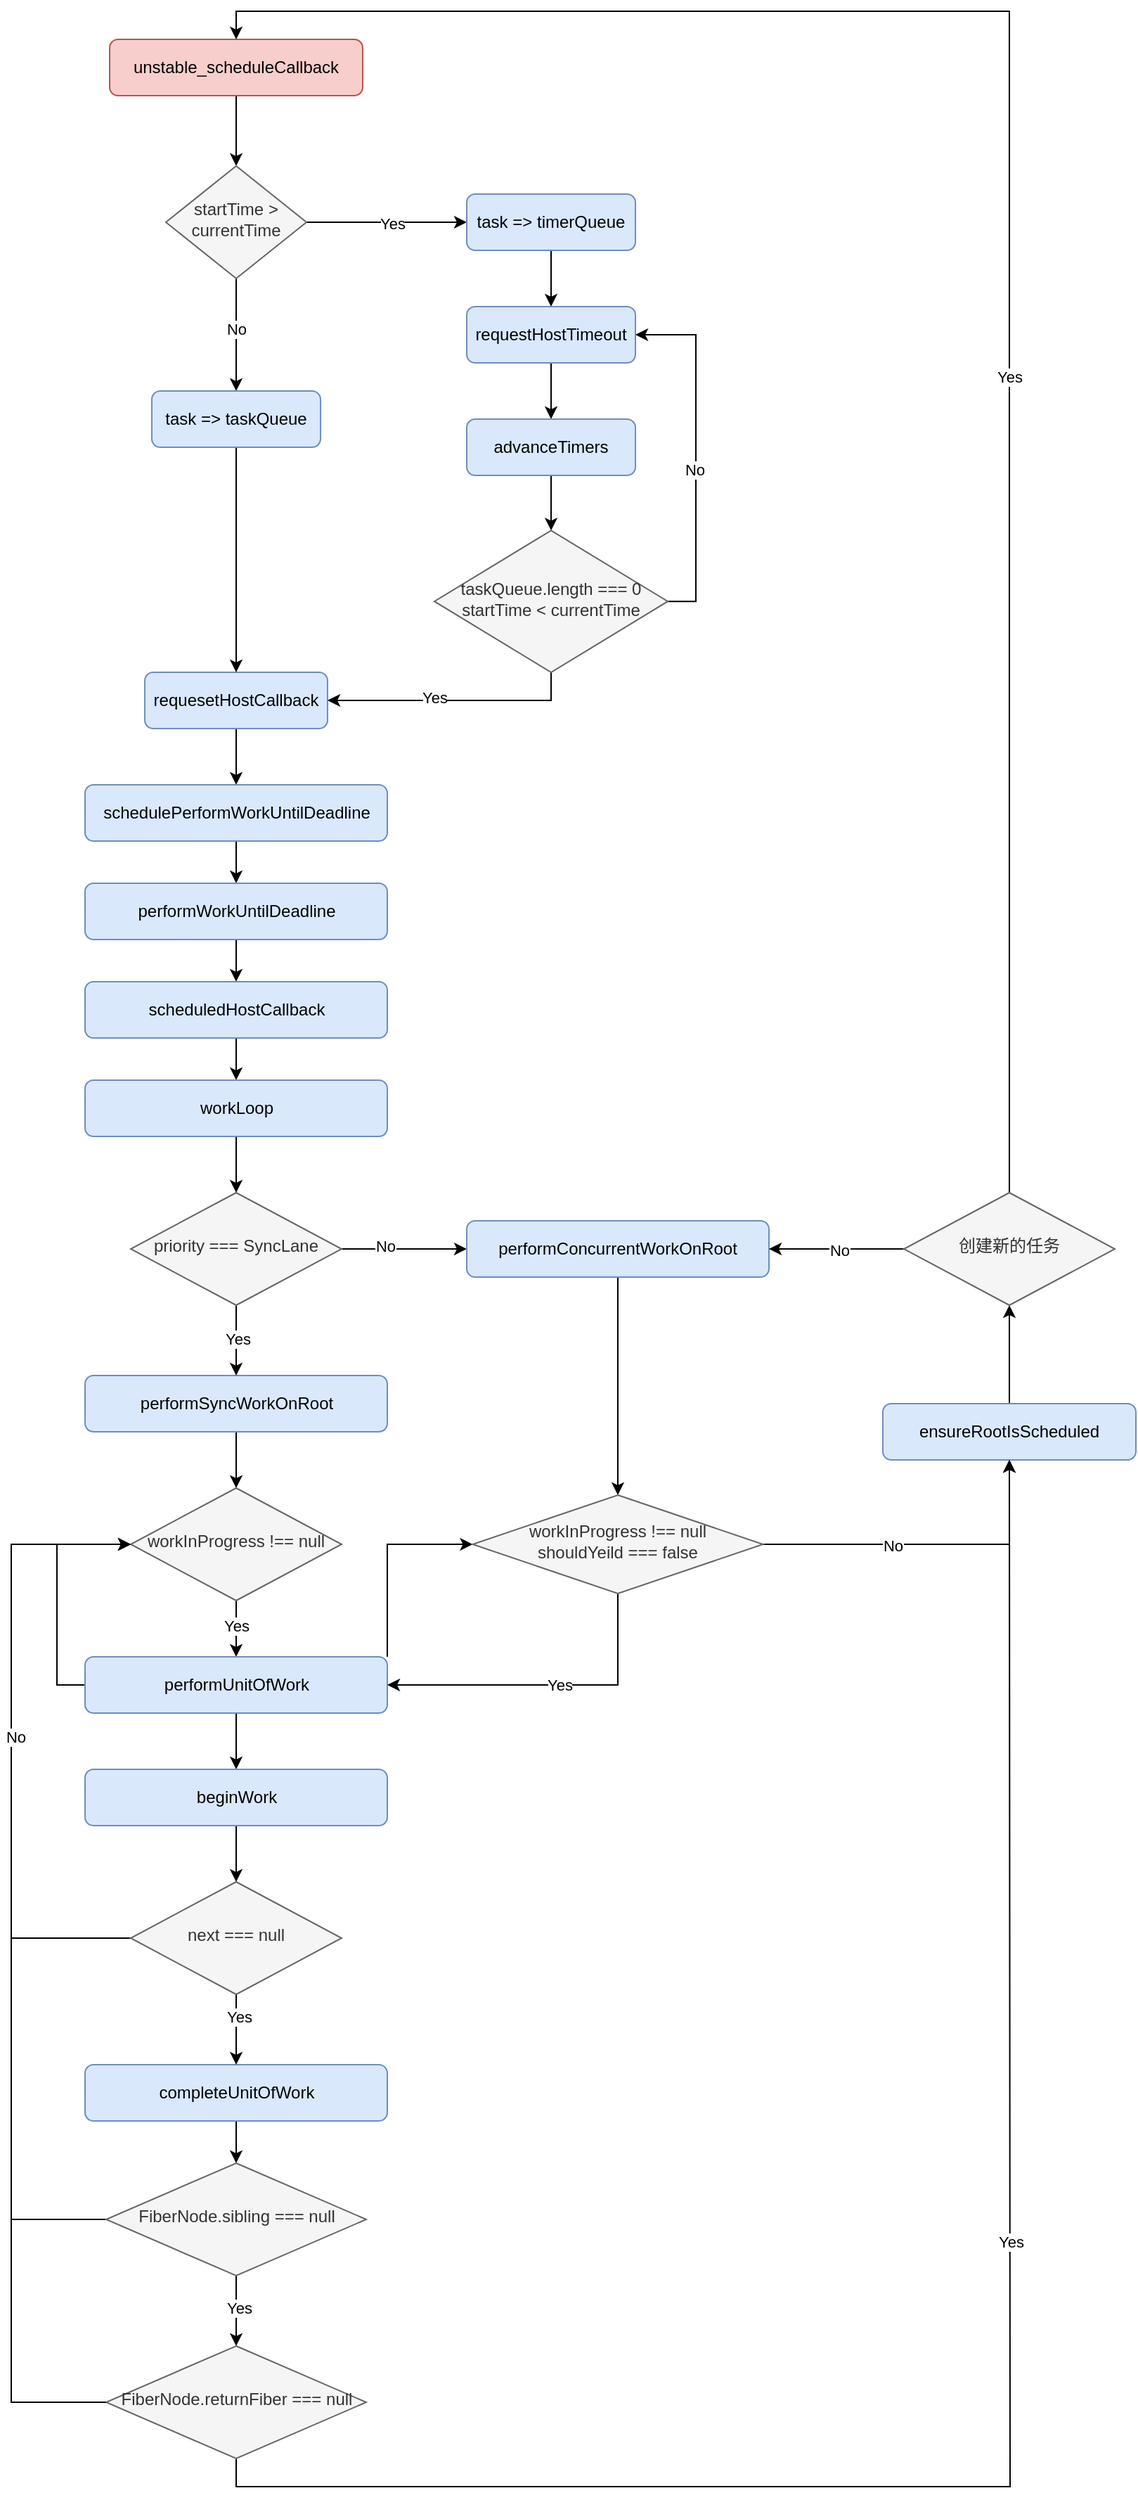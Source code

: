 <mxfile version="24.6.2" type="github">
  <diagram id="C5RBs43oDa-KdzZeNtuy" name="Page-1">
    <mxGraphModel dx="954" dy="556" grid="1" gridSize="10" guides="1" tooltips="1" connect="1" arrows="1" fold="1" page="1" pageScale="1" pageWidth="2339" pageHeight="3300" math="0" shadow="0">
      <root>
        <mxCell id="WIyWlLk6GJQsqaUBKTNV-0" />
        <mxCell id="WIyWlLk6GJQsqaUBKTNV-1" parent="WIyWlLk6GJQsqaUBKTNV-0" />
        <mxCell id="eRzfaGWvkVgRoyVcpA4l-14" style="edgeStyle=orthogonalEdgeStyle;rounded=0;orthogonalLoop=1;jettySize=auto;html=1;exitX=0.5;exitY=1;exitDx=0;exitDy=0;entryX=0.5;entryY=0;entryDx=0;entryDy=0;" parent="WIyWlLk6GJQsqaUBKTNV-1" source="WIyWlLk6GJQsqaUBKTNV-3" target="WIyWlLk6GJQsqaUBKTNV-6" edge="1">
          <mxGeometry relative="1" as="geometry" />
        </mxCell>
        <mxCell id="WIyWlLk6GJQsqaUBKTNV-3" value="unstable_scheduleCallback" style="rounded=1;whiteSpace=wrap;html=1;fontSize=12;glass=0;strokeWidth=1;shadow=0;fillColor=#f8cecc;strokeColor=#b85450;" parent="WIyWlLk6GJQsqaUBKTNV-1" vertex="1">
          <mxGeometry x="160" y="90" width="180" height="40" as="geometry" />
        </mxCell>
        <mxCell id="eRzfaGWvkVgRoyVcpA4l-15" style="edgeStyle=orthogonalEdgeStyle;rounded=0;orthogonalLoop=1;jettySize=auto;html=1;exitX=1;exitY=0.5;exitDx=0;exitDy=0;entryX=0;entryY=0.5;entryDx=0;entryDy=0;" parent="WIyWlLk6GJQsqaUBKTNV-1" source="WIyWlLk6GJQsqaUBKTNV-6" target="WIyWlLk6GJQsqaUBKTNV-7" edge="1">
          <mxGeometry relative="1" as="geometry" />
        </mxCell>
        <mxCell id="eRzfaGWvkVgRoyVcpA4l-16" value="Yes" style="edgeLabel;html=1;align=center;verticalAlign=middle;resizable=0;points=[];" parent="eRzfaGWvkVgRoyVcpA4l-15" vertex="1" connectable="0">
          <mxGeometry x="0.07" y="-1" relative="1" as="geometry">
            <mxPoint as="offset" />
          </mxGeometry>
        </mxCell>
        <mxCell id="eRzfaGWvkVgRoyVcpA4l-17" style="edgeStyle=orthogonalEdgeStyle;rounded=0;orthogonalLoop=1;jettySize=auto;html=1;exitX=0.5;exitY=1;exitDx=0;exitDy=0;entryX=0.5;entryY=0;entryDx=0;entryDy=0;" parent="WIyWlLk6GJQsqaUBKTNV-1" source="WIyWlLk6GJQsqaUBKTNV-6" target="xG2wg_CFSntD1qU0N3pX-2" edge="1">
          <mxGeometry relative="1" as="geometry" />
        </mxCell>
        <mxCell id="eRzfaGWvkVgRoyVcpA4l-18" value="No" style="edgeLabel;html=1;align=center;verticalAlign=middle;resizable=0;points=[];" parent="eRzfaGWvkVgRoyVcpA4l-17" vertex="1" connectable="0">
          <mxGeometry x="-0.1" relative="1" as="geometry">
            <mxPoint as="offset" />
          </mxGeometry>
        </mxCell>
        <mxCell id="WIyWlLk6GJQsqaUBKTNV-6" value="startTime &amp;gt; currentTime" style="rhombus;whiteSpace=wrap;html=1;shadow=0;fontFamily=Helvetica;fontSize=12;align=center;strokeWidth=1;spacing=6;spacingTop=-4;fillColor=#f5f5f5;fontColor=#333333;strokeColor=#666666;" parent="WIyWlLk6GJQsqaUBKTNV-1" vertex="1">
          <mxGeometry x="200" y="180" width="100" height="80" as="geometry" />
        </mxCell>
        <mxCell id="xG2wg_CFSntD1qU0N3pX-1" value="" style="edgeStyle=orthogonalEdgeStyle;rounded=0;orthogonalLoop=1;jettySize=auto;html=1;" parent="WIyWlLk6GJQsqaUBKTNV-1" source="WIyWlLk6GJQsqaUBKTNV-7" target="WIyWlLk6GJQsqaUBKTNV-12" edge="1">
          <mxGeometry relative="1" as="geometry" />
        </mxCell>
        <mxCell id="WIyWlLk6GJQsqaUBKTNV-7" value="task =&amp;gt; timerQueue" style="rounded=1;whiteSpace=wrap;html=1;fontSize=12;glass=0;strokeWidth=1;shadow=0;fillColor=#dae8fc;strokeColor=#6c8ebf;" parent="WIyWlLk6GJQsqaUBKTNV-1" vertex="1">
          <mxGeometry x="414" y="200" width="120" height="40" as="geometry" />
        </mxCell>
        <mxCell id="xG2wg_CFSntD1qU0N3pX-19" style="edgeStyle=orthogonalEdgeStyle;rounded=0;orthogonalLoop=1;jettySize=auto;html=1;exitX=0.5;exitY=1;exitDx=0;exitDy=0;entryX=0.5;entryY=0;entryDx=0;entryDy=0;" parent="WIyWlLk6GJQsqaUBKTNV-1" source="WIyWlLk6GJQsqaUBKTNV-11" target="xG2wg_CFSntD1qU0N3pX-18" edge="1">
          <mxGeometry relative="1" as="geometry" />
        </mxCell>
        <mxCell id="WIyWlLk6GJQsqaUBKTNV-11" value="requesetHostCallback" style="rounded=1;whiteSpace=wrap;html=1;fontSize=12;glass=0;strokeWidth=1;shadow=0;fillColor=#dae8fc;strokeColor=#6c8ebf;" parent="WIyWlLk6GJQsqaUBKTNV-1" vertex="1">
          <mxGeometry x="185" y="540" width="130" height="40" as="geometry" />
        </mxCell>
        <mxCell id="xG2wg_CFSntD1qU0N3pX-8" style="edgeStyle=orthogonalEdgeStyle;rounded=0;orthogonalLoop=1;jettySize=auto;html=1;entryX=0.5;entryY=0;entryDx=0;entryDy=0;exitX=0.5;exitY=1;exitDx=0;exitDy=0;" parent="WIyWlLk6GJQsqaUBKTNV-1" source="xG2wg_CFSntD1qU0N3pX-16" target="xG2wg_CFSntD1qU0N3pX-7" edge="1">
          <mxGeometry relative="1" as="geometry">
            <mxPoint x="470" y="390" as="sourcePoint" />
          </mxGeometry>
        </mxCell>
        <mxCell id="xG2wg_CFSntD1qU0N3pX-17" style="edgeStyle=orthogonalEdgeStyle;rounded=0;orthogonalLoop=1;jettySize=auto;html=1;exitX=0.5;exitY=1;exitDx=0;exitDy=0;entryX=0.5;entryY=0;entryDx=0;entryDy=0;" parent="WIyWlLk6GJQsqaUBKTNV-1" source="WIyWlLk6GJQsqaUBKTNV-12" target="xG2wg_CFSntD1qU0N3pX-16" edge="1">
          <mxGeometry relative="1" as="geometry" />
        </mxCell>
        <mxCell id="WIyWlLk6GJQsqaUBKTNV-12" value="requestHostTimeout" style="rounded=1;whiteSpace=wrap;html=1;fontSize=12;glass=0;strokeWidth=1;shadow=0;fillColor=#dae8fc;strokeColor=#6c8ebf;" parent="WIyWlLk6GJQsqaUBKTNV-1" vertex="1">
          <mxGeometry x="414" y="280" width="120" height="40" as="geometry" />
        </mxCell>
        <mxCell id="eRzfaGWvkVgRoyVcpA4l-19" style="edgeStyle=orthogonalEdgeStyle;rounded=0;orthogonalLoop=1;jettySize=auto;html=1;exitX=0.5;exitY=1;exitDx=0;exitDy=0;" parent="WIyWlLk6GJQsqaUBKTNV-1" source="xG2wg_CFSntD1qU0N3pX-2" target="WIyWlLk6GJQsqaUBKTNV-11" edge="1">
          <mxGeometry relative="1" as="geometry" />
        </mxCell>
        <mxCell id="xG2wg_CFSntD1qU0N3pX-2" value="task =&amp;gt; taskQueue" style="rounded=1;whiteSpace=wrap;html=1;fontSize=12;glass=0;strokeWidth=1;shadow=0;fillColor=#dae8fc;strokeColor=#6c8ebf;" parent="WIyWlLk6GJQsqaUBKTNV-1" vertex="1">
          <mxGeometry x="190" y="340" width="120" height="40" as="geometry" />
        </mxCell>
        <mxCell id="xG2wg_CFSntD1qU0N3pX-10" style="edgeStyle=orthogonalEdgeStyle;rounded=0;orthogonalLoop=1;jettySize=auto;html=1;exitX=0.5;exitY=1;exitDx=0;exitDy=0;entryX=1;entryY=0.5;entryDx=0;entryDy=0;" parent="WIyWlLk6GJQsqaUBKTNV-1" source="xG2wg_CFSntD1qU0N3pX-7" target="WIyWlLk6GJQsqaUBKTNV-11" edge="1">
          <mxGeometry relative="1" as="geometry" />
        </mxCell>
        <mxCell id="xG2wg_CFSntD1qU0N3pX-11" value="Yes" style="edgeLabel;html=1;align=center;verticalAlign=middle;resizable=0;points=[];" parent="xG2wg_CFSntD1qU0N3pX-10" vertex="1" connectable="0">
          <mxGeometry x="0.15" y="-2" relative="1" as="geometry">
            <mxPoint as="offset" />
          </mxGeometry>
        </mxCell>
        <mxCell id="xG2wg_CFSntD1qU0N3pX-12" style="edgeStyle=orthogonalEdgeStyle;rounded=0;orthogonalLoop=1;jettySize=auto;html=1;exitX=1;exitY=0.5;exitDx=0;exitDy=0;entryX=1;entryY=0.5;entryDx=0;entryDy=0;" parent="WIyWlLk6GJQsqaUBKTNV-1" source="xG2wg_CFSntD1qU0N3pX-7" target="WIyWlLk6GJQsqaUBKTNV-12" edge="1">
          <mxGeometry relative="1" as="geometry" />
        </mxCell>
        <mxCell id="xG2wg_CFSntD1qU0N3pX-13" value="No" style="edgeLabel;html=1;align=center;verticalAlign=middle;resizable=0;points=[];" parent="xG2wg_CFSntD1qU0N3pX-12" vertex="1" connectable="0">
          <mxGeometry x="-0.101" y="1" relative="1" as="geometry">
            <mxPoint as="offset" />
          </mxGeometry>
        </mxCell>
        <mxCell id="xG2wg_CFSntD1qU0N3pX-7" value="taskQueue.length === 0&lt;div&gt;startTime &amp;lt; currentTime&lt;/div&gt;" style="rhombus;whiteSpace=wrap;html=1;shadow=0;fontFamily=Helvetica;fontSize=12;align=center;strokeWidth=1;spacing=6;spacingTop=-4;fillColor=#f5f5f5;fontColor=#333333;strokeColor=#666666;" parent="WIyWlLk6GJQsqaUBKTNV-1" vertex="1">
          <mxGeometry x="391" y="439.2" width="166" height="100.8" as="geometry" />
        </mxCell>
        <mxCell id="xG2wg_CFSntD1qU0N3pX-16" value="advanceTimers" style="rounded=1;whiteSpace=wrap;html=1;fontSize=12;glass=0;strokeWidth=1;shadow=0;fillColor=#dae8fc;strokeColor=#6c8ebf;" parent="WIyWlLk6GJQsqaUBKTNV-1" vertex="1">
          <mxGeometry x="414" y="360" width="120" height="40" as="geometry" />
        </mxCell>
        <mxCell id="eRzfaGWvkVgRoyVcpA4l-0" style="edgeStyle=orthogonalEdgeStyle;rounded=0;orthogonalLoop=1;jettySize=auto;html=1;exitX=0.5;exitY=1;exitDx=0;exitDy=0;entryX=0.5;entryY=0;entryDx=0;entryDy=0;" parent="WIyWlLk6GJQsqaUBKTNV-1" source="xG2wg_CFSntD1qU0N3pX-18" target="xG2wg_CFSntD1qU0N3pX-24" edge="1">
          <mxGeometry relative="1" as="geometry" />
        </mxCell>
        <mxCell id="xG2wg_CFSntD1qU0N3pX-18" value="schedulePerformWorkUntilDeadline" style="rounded=1;whiteSpace=wrap;html=1;fontSize=12;glass=0;strokeWidth=1;shadow=0;fillColor=#dae8fc;strokeColor=#6c8ebf;" parent="WIyWlLk6GJQsqaUBKTNV-1" vertex="1">
          <mxGeometry x="142.5" y="620" width="215" height="40" as="geometry" />
        </mxCell>
        <mxCell id="eRzfaGWvkVgRoyVcpA4l-2" style="edgeStyle=orthogonalEdgeStyle;rounded=0;orthogonalLoop=1;jettySize=auto;html=1;exitX=0.5;exitY=1;exitDx=0;exitDy=0;entryX=0.5;entryY=0;entryDx=0;entryDy=0;" parent="WIyWlLk6GJQsqaUBKTNV-1" source="xG2wg_CFSntD1qU0N3pX-24" target="eRzfaGWvkVgRoyVcpA4l-1" edge="1">
          <mxGeometry relative="1" as="geometry" />
        </mxCell>
        <mxCell id="xG2wg_CFSntD1qU0N3pX-24" value="performWorkUntilDeadline" style="rounded=1;whiteSpace=wrap;html=1;fontSize=12;glass=0;strokeWidth=1;shadow=0;fillColor=#dae8fc;strokeColor=#6c8ebf;" parent="WIyWlLk6GJQsqaUBKTNV-1" vertex="1">
          <mxGeometry x="142.5" y="690" width="215" height="40" as="geometry" />
        </mxCell>
        <mxCell id="eRzfaGWvkVgRoyVcpA4l-8" style="edgeStyle=orthogonalEdgeStyle;rounded=0;orthogonalLoop=1;jettySize=auto;html=1;exitX=0.5;exitY=1;exitDx=0;exitDy=0;entryX=0.5;entryY=0;entryDx=0;entryDy=0;" parent="WIyWlLk6GJQsqaUBKTNV-1" source="eRzfaGWvkVgRoyVcpA4l-1" edge="1">
          <mxGeometry relative="1" as="geometry">
            <mxPoint x="250" y="830" as="targetPoint" />
          </mxGeometry>
        </mxCell>
        <mxCell id="eRzfaGWvkVgRoyVcpA4l-1" value="scheduledHostCallback" style="rounded=1;whiteSpace=wrap;html=1;fontSize=12;glass=0;strokeWidth=1;shadow=0;fillColor=#dae8fc;strokeColor=#6c8ebf;" parent="WIyWlLk6GJQsqaUBKTNV-1" vertex="1">
          <mxGeometry x="142.5" y="760" width="215" height="40" as="geometry" />
        </mxCell>
        <mxCell id="eRzfaGWvkVgRoyVcpA4l-22" style="edgeStyle=orthogonalEdgeStyle;rounded=0;orthogonalLoop=1;jettySize=auto;html=1;exitX=0.5;exitY=1;exitDx=0;exitDy=0;entryX=0.5;entryY=0;entryDx=0;entryDy=0;" parent="WIyWlLk6GJQsqaUBKTNV-1" source="eRzfaGWvkVgRoyVcpA4l-11" target="eRzfaGWvkVgRoyVcpA4l-21" edge="1">
          <mxGeometry relative="1" as="geometry" />
        </mxCell>
        <mxCell id="eRzfaGWvkVgRoyVcpA4l-11" value="workLoop" style="rounded=1;whiteSpace=wrap;html=1;fontSize=12;glass=0;strokeWidth=1;shadow=0;fillColor=#dae8fc;strokeColor=#6c8ebf;" parent="WIyWlLk6GJQsqaUBKTNV-1" vertex="1">
          <mxGeometry x="142.5" y="830" width="215" height="40" as="geometry" />
        </mxCell>
        <mxCell id="eRzfaGWvkVgRoyVcpA4l-13" style="edgeStyle=orthogonalEdgeStyle;rounded=0;orthogonalLoop=1;jettySize=auto;html=1;exitX=0.5;exitY=0;exitDx=0;exitDy=0;entryX=0.5;entryY=0;entryDx=0;entryDy=0;" parent="WIyWlLk6GJQsqaUBKTNV-1" source="9ow0PSX4OC8YEie2k5wa-18" target="WIyWlLk6GJQsqaUBKTNV-3" edge="1">
          <mxGeometry relative="1" as="geometry" />
        </mxCell>
        <mxCell id="Amad3FEum_2j_HLCVLCR-6" value="Yes" style="edgeLabel;html=1;align=center;verticalAlign=middle;resizable=0;points=[];" vertex="1" connectable="0" parent="eRzfaGWvkVgRoyVcpA4l-13">
          <mxGeometry x="-0.766" relative="1" as="geometry">
            <mxPoint y="-415" as="offset" />
          </mxGeometry>
        </mxCell>
        <mxCell id="9ow0PSX4OC8YEie2k5wa-19" style="edgeStyle=orthogonalEdgeStyle;rounded=0;orthogonalLoop=1;jettySize=auto;html=1;exitX=0.5;exitY=0;exitDx=0;exitDy=0;entryX=0.5;entryY=1;entryDx=0;entryDy=0;" parent="WIyWlLk6GJQsqaUBKTNV-1" source="eRzfaGWvkVgRoyVcpA4l-12" target="9ow0PSX4OC8YEie2k5wa-18" edge="1">
          <mxGeometry relative="1" as="geometry" />
        </mxCell>
        <mxCell id="eRzfaGWvkVgRoyVcpA4l-12" value="ensureRootIsScheduled" style="rounded=1;whiteSpace=wrap;html=1;fontSize=12;glass=0;strokeWidth=1;shadow=0;fillColor=#dae8fc;strokeColor=#6c8ebf;" parent="WIyWlLk6GJQsqaUBKTNV-1" vertex="1">
          <mxGeometry x="710" y="1060" width="180" height="40" as="geometry" />
        </mxCell>
        <mxCell id="9ow0PSX4OC8YEie2k5wa-1" style="edgeStyle=orthogonalEdgeStyle;rounded=0;orthogonalLoop=1;jettySize=auto;html=1;exitX=0.5;exitY=1;exitDx=0;exitDy=0;entryX=0.5;entryY=0;entryDx=0;entryDy=0;" parent="WIyWlLk6GJQsqaUBKTNV-1" source="eRzfaGWvkVgRoyVcpA4l-20" target="9ow0PSX4OC8YEie2k5wa-0" edge="1">
          <mxGeometry relative="1" as="geometry" />
        </mxCell>
        <mxCell id="eRzfaGWvkVgRoyVcpA4l-20" value="performSyncWorkOnRoot" style="rounded=1;whiteSpace=wrap;html=1;fontSize=12;glass=0;strokeWidth=1;shadow=0;fillColor=#dae8fc;strokeColor=#6c8ebf;" parent="WIyWlLk6GJQsqaUBKTNV-1" vertex="1">
          <mxGeometry x="142.5" y="1040" width="215" height="40" as="geometry" />
        </mxCell>
        <mxCell id="eRzfaGWvkVgRoyVcpA4l-23" style="edgeStyle=orthogonalEdgeStyle;rounded=0;orthogonalLoop=1;jettySize=auto;html=1;exitX=0.5;exitY=1;exitDx=0;exitDy=0;entryX=0.5;entryY=0;entryDx=0;entryDy=0;" parent="WIyWlLk6GJQsqaUBKTNV-1" source="eRzfaGWvkVgRoyVcpA4l-21" target="eRzfaGWvkVgRoyVcpA4l-20" edge="1">
          <mxGeometry relative="1" as="geometry" />
        </mxCell>
        <mxCell id="eRzfaGWvkVgRoyVcpA4l-24" value="Yes" style="edgeLabel;html=1;align=center;verticalAlign=middle;resizable=0;points=[];" parent="eRzfaGWvkVgRoyVcpA4l-23" vertex="1" connectable="0">
          <mxGeometry x="-0.04" y="1" relative="1" as="geometry">
            <mxPoint as="offset" />
          </mxGeometry>
        </mxCell>
        <mxCell id="eRzfaGWvkVgRoyVcpA4l-26" style="edgeStyle=orthogonalEdgeStyle;rounded=0;orthogonalLoop=1;jettySize=auto;html=1;exitX=1;exitY=0.5;exitDx=0;exitDy=0;entryX=0;entryY=0.5;entryDx=0;entryDy=0;" parent="WIyWlLk6GJQsqaUBKTNV-1" source="eRzfaGWvkVgRoyVcpA4l-21" target="eRzfaGWvkVgRoyVcpA4l-25" edge="1">
          <mxGeometry relative="1" as="geometry" />
        </mxCell>
        <mxCell id="eRzfaGWvkVgRoyVcpA4l-27" value="No" style="edgeLabel;html=1;align=center;verticalAlign=middle;resizable=0;points=[];" parent="eRzfaGWvkVgRoyVcpA4l-26" vertex="1" connectable="0">
          <mxGeometry x="-0.303" y="2" relative="1" as="geometry">
            <mxPoint as="offset" />
          </mxGeometry>
        </mxCell>
        <mxCell id="eRzfaGWvkVgRoyVcpA4l-21" value="priority === SyncLane" style="rhombus;whiteSpace=wrap;html=1;shadow=0;fontFamily=Helvetica;fontSize=12;align=center;strokeWidth=1;spacing=6;spacingTop=-4;fillColor=#f5f5f5;fontColor=#333333;strokeColor=#666666;" parent="WIyWlLk6GJQsqaUBKTNV-1" vertex="1">
          <mxGeometry x="175" y="910" width="150" height="80" as="geometry" />
        </mxCell>
        <mxCell id="9ow0PSX4OC8YEie2k5wa-6" style="edgeStyle=orthogonalEdgeStyle;rounded=0;orthogonalLoop=1;jettySize=auto;html=1;exitX=0.5;exitY=1;exitDx=0;exitDy=0;entryX=0.5;entryY=0;entryDx=0;entryDy=0;" parent="WIyWlLk6GJQsqaUBKTNV-1" source="eRzfaGWvkVgRoyVcpA4l-25" target="9ow0PSX4OC8YEie2k5wa-5" edge="1">
          <mxGeometry relative="1" as="geometry" />
        </mxCell>
        <mxCell id="eRzfaGWvkVgRoyVcpA4l-25" value="performConcurrentWorkOnRoot" style="rounded=1;whiteSpace=wrap;html=1;fontSize=12;glass=0;strokeWidth=1;shadow=0;fillColor=#dae8fc;strokeColor=#6c8ebf;" parent="WIyWlLk6GJQsqaUBKTNV-1" vertex="1">
          <mxGeometry x="414" y="930" width="215" height="40" as="geometry" />
        </mxCell>
        <mxCell id="9ow0PSX4OC8YEie2k5wa-3" style="edgeStyle=orthogonalEdgeStyle;rounded=0;orthogonalLoop=1;jettySize=auto;html=1;exitX=0.5;exitY=1;exitDx=0;exitDy=0;entryX=0.5;entryY=0;entryDx=0;entryDy=0;" parent="WIyWlLk6GJQsqaUBKTNV-1" source="9ow0PSX4OC8YEie2k5wa-0" target="9ow0PSX4OC8YEie2k5wa-2" edge="1">
          <mxGeometry relative="1" as="geometry" />
        </mxCell>
        <mxCell id="9ow0PSX4OC8YEie2k5wa-4" value="Yes" style="edgeLabel;html=1;align=center;verticalAlign=middle;resizable=0;points=[];" parent="9ow0PSX4OC8YEie2k5wa-3" vertex="1" connectable="0">
          <mxGeometry x="-0.1" relative="1" as="geometry">
            <mxPoint as="offset" />
          </mxGeometry>
        </mxCell>
        <mxCell id="9ow0PSX4OC8YEie2k5wa-0" value="workInProgress !== null" style="rhombus;whiteSpace=wrap;html=1;shadow=0;fontFamily=Helvetica;fontSize=12;align=center;strokeWidth=1;spacing=6;spacingTop=-4;fillColor=#f5f5f5;fontColor=#333333;strokeColor=#666666;" parent="WIyWlLk6GJQsqaUBKTNV-1" vertex="1">
          <mxGeometry x="175" y="1120" width="150" height="80" as="geometry" />
        </mxCell>
        <mxCell id="9ow0PSX4OC8YEie2k5wa-8" style="edgeStyle=orthogonalEdgeStyle;rounded=0;orthogonalLoop=1;jettySize=auto;html=1;exitX=0;exitY=0.5;exitDx=0;exitDy=0;entryX=0;entryY=0.5;entryDx=0;entryDy=0;" parent="WIyWlLk6GJQsqaUBKTNV-1" source="9ow0PSX4OC8YEie2k5wa-2" target="9ow0PSX4OC8YEie2k5wa-0" edge="1">
          <mxGeometry relative="1" as="geometry" />
        </mxCell>
        <mxCell id="9ow0PSX4OC8YEie2k5wa-9" style="edgeStyle=orthogonalEdgeStyle;rounded=0;orthogonalLoop=1;jettySize=auto;html=1;exitX=1;exitY=0;exitDx=0;exitDy=0;entryX=0;entryY=0.5;entryDx=0;entryDy=0;" parent="WIyWlLk6GJQsqaUBKTNV-1" source="9ow0PSX4OC8YEie2k5wa-2" target="9ow0PSX4OC8YEie2k5wa-5" edge="1">
          <mxGeometry relative="1" as="geometry" />
        </mxCell>
        <mxCell id="9ow0PSX4OC8YEie2k5wa-23" style="edgeStyle=orthogonalEdgeStyle;rounded=0;orthogonalLoop=1;jettySize=auto;html=1;exitX=0.5;exitY=1;exitDx=0;exitDy=0;entryX=0.5;entryY=0;entryDx=0;entryDy=0;" parent="WIyWlLk6GJQsqaUBKTNV-1" source="9ow0PSX4OC8YEie2k5wa-2" target="9ow0PSX4OC8YEie2k5wa-21" edge="1">
          <mxGeometry relative="1" as="geometry" />
        </mxCell>
        <mxCell id="9ow0PSX4OC8YEie2k5wa-2" value="performUnitOfWork" style="rounded=1;whiteSpace=wrap;html=1;fontSize=12;glass=0;strokeWidth=1;shadow=0;fillColor=#dae8fc;strokeColor=#6c8ebf;" parent="WIyWlLk6GJQsqaUBKTNV-1" vertex="1">
          <mxGeometry x="142.5" y="1240" width="215" height="40" as="geometry" />
        </mxCell>
        <mxCell id="9ow0PSX4OC8YEie2k5wa-7" style="edgeStyle=orthogonalEdgeStyle;rounded=0;orthogonalLoop=1;jettySize=auto;html=1;exitX=0.5;exitY=1;exitDx=0;exitDy=0;entryX=1;entryY=0.5;entryDx=0;entryDy=0;" parent="WIyWlLk6GJQsqaUBKTNV-1" source="9ow0PSX4OC8YEie2k5wa-5" target="9ow0PSX4OC8YEie2k5wa-2" edge="1">
          <mxGeometry relative="1" as="geometry" />
        </mxCell>
        <mxCell id="9ow0PSX4OC8YEie2k5wa-11" value="Yes" style="edgeLabel;html=1;align=center;verticalAlign=middle;resizable=0;points=[];" parent="9ow0PSX4OC8YEie2k5wa-7" vertex="1" connectable="0">
          <mxGeometry x="-0.061" relative="1" as="geometry">
            <mxPoint x="1" as="offset" />
          </mxGeometry>
        </mxCell>
        <mxCell id="9ow0PSX4OC8YEie2k5wa-16" style="edgeStyle=orthogonalEdgeStyle;rounded=0;orthogonalLoop=1;jettySize=auto;html=1;exitX=1;exitY=0.5;exitDx=0;exitDy=0;entryX=0.5;entryY=1;entryDx=0;entryDy=0;" parent="WIyWlLk6GJQsqaUBKTNV-1" source="9ow0PSX4OC8YEie2k5wa-5" target="eRzfaGWvkVgRoyVcpA4l-12" edge="1">
          <mxGeometry relative="1" as="geometry" />
        </mxCell>
        <mxCell id="9ow0PSX4OC8YEie2k5wa-17" value="No" style="edgeLabel;html=1;align=center;verticalAlign=middle;resizable=0;points=[];" parent="9ow0PSX4OC8YEie2k5wa-16" vertex="1" connectable="0">
          <mxGeometry x="-0.216" y="-1" relative="1" as="geometry">
            <mxPoint as="offset" />
          </mxGeometry>
        </mxCell>
        <mxCell id="9ow0PSX4OC8YEie2k5wa-5" value="workInProgress !== null&lt;div&gt;shouldYeild === false&lt;/div&gt;" style="rhombus;whiteSpace=wrap;html=1;shadow=0;fontFamily=Helvetica;fontSize=12;align=center;strokeWidth=1;spacing=6;spacingTop=-4;fillColor=#f5f5f5;fontColor=#333333;strokeColor=#666666;" parent="WIyWlLk6GJQsqaUBKTNV-1" vertex="1">
          <mxGeometry x="418.25" y="1125" width="206.5" height="70" as="geometry" />
        </mxCell>
        <mxCell id="Amad3FEum_2j_HLCVLCR-4" style="edgeStyle=orthogonalEdgeStyle;rounded=0;orthogonalLoop=1;jettySize=auto;html=1;exitX=0;exitY=0.5;exitDx=0;exitDy=0;entryX=1;entryY=0.5;entryDx=0;entryDy=0;" edge="1" parent="WIyWlLk6GJQsqaUBKTNV-1" source="9ow0PSX4OC8YEie2k5wa-18" target="eRzfaGWvkVgRoyVcpA4l-25">
          <mxGeometry relative="1" as="geometry" />
        </mxCell>
        <mxCell id="Amad3FEum_2j_HLCVLCR-5" value="No" style="edgeLabel;html=1;align=center;verticalAlign=middle;resizable=0;points=[];" vertex="1" connectable="0" parent="Amad3FEum_2j_HLCVLCR-4">
          <mxGeometry x="-0.042" y="1" relative="1" as="geometry">
            <mxPoint as="offset" />
          </mxGeometry>
        </mxCell>
        <mxCell id="9ow0PSX4OC8YEie2k5wa-18" value="创建新的任务" style="rhombus;whiteSpace=wrap;html=1;shadow=0;fontFamily=Helvetica;fontSize=12;align=center;strokeWidth=1;spacing=6;spacingTop=-4;fillColor=#f5f5f5;fontColor=#333333;strokeColor=#666666;" parent="WIyWlLk6GJQsqaUBKTNV-1" vertex="1">
          <mxGeometry x="725" y="910" width="150" height="80" as="geometry" />
        </mxCell>
        <mxCell id="9ow0PSX4OC8YEie2k5wa-28" style="edgeStyle=orthogonalEdgeStyle;rounded=0;orthogonalLoop=1;jettySize=auto;html=1;exitX=0.5;exitY=1;exitDx=0;exitDy=0;entryX=0.5;entryY=0;entryDx=0;entryDy=0;" parent="WIyWlLk6GJQsqaUBKTNV-1" source="9ow0PSX4OC8YEie2k5wa-21" target="9ow0PSX4OC8YEie2k5wa-25" edge="1">
          <mxGeometry relative="1" as="geometry" />
        </mxCell>
        <mxCell id="9ow0PSX4OC8YEie2k5wa-21" value="beginWork" style="rounded=1;whiteSpace=wrap;html=1;fontSize=12;glass=0;strokeWidth=1;shadow=0;fillColor=#dae8fc;strokeColor=#6c8ebf;" parent="WIyWlLk6GJQsqaUBKTNV-1" vertex="1">
          <mxGeometry x="142.5" y="1320" width="215" height="40" as="geometry" />
        </mxCell>
        <mxCell id="9ow0PSX4OC8YEie2k5wa-30" style="edgeStyle=orthogonalEdgeStyle;rounded=0;orthogonalLoop=1;jettySize=auto;html=1;exitX=0;exitY=0.5;exitDx=0;exitDy=0;" parent="WIyWlLk6GJQsqaUBKTNV-1" source="9ow0PSX4OC8YEie2k5wa-25" edge="1">
          <mxGeometry relative="1" as="geometry">
            <mxPoint x="175" y="1160" as="targetPoint" />
            <mxPoint x="147.5" y="1550" as="sourcePoint" />
            <Array as="points">
              <mxPoint x="90" y="1440" />
              <mxPoint x="90" y="1160" />
            </Array>
          </mxGeometry>
        </mxCell>
        <mxCell id="9ow0PSX4OC8YEie2k5wa-33" style="edgeStyle=orthogonalEdgeStyle;rounded=0;orthogonalLoop=1;jettySize=auto;html=1;exitX=0.5;exitY=1;exitDx=0;exitDy=0;entryX=0.5;entryY=0;entryDx=0;entryDy=0;" parent="WIyWlLk6GJQsqaUBKTNV-1" source="9ow0PSX4OC8YEie2k5wa-22" target="9ow0PSX4OC8YEie2k5wa-32" edge="1">
          <mxGeometry relative="1" as="geometry" />
        </mxCell>
        <mxCell id="9ow0PSX4OC8YEie2k5wa-22" value="completeUnitOfWork" style="rounded=1;whiteSpace=wrap;html=1;fontSize=12;glass=0;strokeWidth=1;shadow=0;fillColor=#dae8fc;strokeColor=#6c8ebf;" parent="WIyWlLk6GJQsqaUBKTNV-1" vertex="1">
          <mxGeometry x="142.5" y="1530" width="215" height="40" as="geometry" />
        </mxCell>
        <mxCell id="9ow0PSX4OC8YEie2k5wa-26" style="edgeStyle=orthogonalEdgeStyle;rounded=0;orthogonalLoop=1;jettySize=auto;html=1;exitX=0.5;exitY=1;exitDx=0;exitDy=0;entryX=0.5;entryY=0;entryDx=0;entryDy=0;" parent="WIyWlLk6GJQsqaUBKTNV-1" source="9ow0PSX4OC8YEie2k5wa-25" target="9ow0PSX4OC8YEie2k5wa-22" edge="1">
          <mxGeometry relative="1" as="geometry" />
        </mxCell>
        <mxCell id="9ow0PSX4OC8YEie2k5wa-27" value="Yes" style="edgeLabel;html=1;align=center;verticalAlign=middle;resizable=0;points=[];" parent="9ow0PSX4OC8YEie2k5wa-26" vertex="1" connectable="0">
          <mxGeometry x="-0.36" y="2" relative="1" as="geometry">
            <mxPoint as="offset" />
          </mxGeometry>
        </mxCell>
        <mxCell id="9ow0PSX4OC8YEie2k5wa-25" value="next === null" style="rhombus;whiteSpace=wrap;html=1;shadow=0;fontFamily=Helvetica;fontSize=12;align=center;strokeWidth=1;spacing=6;spacingTop=-4;fillColor=#f5f5f5;fontColor=#333333;strokeColor=#666666;" parent="WIyWlLk6GJQsqaUBKTNV-1" vertex="1">
          <mxGeometry x="175" y="1400" width="150" height="80" as="geometry" />
        </mxCell>
        <mxCell id="9ow0PSX4OC8YEie2k5wa-34" style="edgeStyle=orthogonalEdgeStyle;rounded=0;orthogonalLoop=1;jettySize=auto;html=1;exitX=0;exitY=0.5;exitDx=0;exitDy=0;strokeColor=default;entryX=0;entryY=0.5;entryDx=0;entryDy=0;" parent="WIyWlLk6GJQsqaUBKTNV-1" source="9ow0PSX4OC8YEie2k5wa-32" target="9ow0PSX4OC8YEie2k5wa-0" edge="1">
          <mxGeometry relative="1" as="geometry">
            <mxPoint x="170" y="1160" as="targetPoint" />
            <Array as="points">
              <mxPoint x="90" y="1640" />
              <mxPoint x="90" y="1160" />
            </Array>
          </mxGeometry>
        </mxCell>
        <mxCell id="9ow0PSX4OC8YEie2k5wa-35" value="No" style="edgeLabel;html=1;align=center;verticalAlign=middle;resizable=0;points=[];" parent="9ow0PSX4OC8YEie2k5wa-34" vertex="1" connectable="0">
          <mxGeometry x="0.298" y="-3" relative="1" as="geometry">
            <mxPoint as="offset" />
          </mxGeometry>
        </mxCell>
        <mxCell id="Amad3FEum_2j_HLCVLCR-0" style="edgeStyle=orthogonalEdgeStyle;rounded=0;orthogonalLoop=1;jettySize=auto;html=1;exitX=0.5;exitY=1;exitDx=0;exitDy=0;entryX=0.5;entryY=0;entryDx=0;entryDy=0;" edge="1" parent="WIyWlLk6GJQsqaUBKTNV-1" source="9ow0PSX4OC8YEie2k5wa-32" target="9ow0PSX4OC8YEie2k5wa-39">
          <mxGeometry relative="1" as="geometry" />
        </mxCell>
        <mxCell id="Amad3FEum_2j_HLCVLCR-1" value="Yes" style="edgeLabel;html=1;align=center;verticalAlign=middle;resizable=0;points=[];" vertex="1" connectable="0" parent="Amad3FEum_2j_HLCVLCR-0">
          <mxGeometry x="-0.08" y="2" relative="1" as="geometry">
            <mxPoint as="offset" />
          </mxGeometry>
        </mxCell>
        <mxCell id="9ow0PSX4OC8YEie2k5wa-32" value="FiberNode.sibling === null" style="rhombus;whiteSpace=wrap;html=1;shadow=0;fontFamily=Helvetica;fontSize=12;align=center;strokeWidth=1;spacing=6;spacingTop=-4;fillColor=#f5f5f5;fontColor=#333333;strokeColor=#666666;" parent="WIyWlLk6GJQsqaUBKTNV-1" vertex="1">
          <mxGeometry x="157.5" y="1600" width="185" height="80" as="geometry" />
        </mxCell>
        <mxCell id="Amad3FEum_2j_HLCVLCR-7" style="edgeStyle=orthogonalEdgeStyle;rounded=0;orthogonalLoop=1;jettySize=auto;html=1;exitX=0.5;exitY=1;exitDx=0;exitDy=0;" edge="1" parent="WIyWlLk6GJQsqaUBKTNV-1" source="9ow0PSX4OC8YEie2k5wa-39">
          <mxGeometry relative="1" as="geometry">
            <mxPoint x="800" y="1100" as="targetPoint" />
          </mxGeometry>
        </mxCell>
        <mxCell id="Amad3FEum_2j_HLCVLCR-8" value="Yes" style="edgeLabel;html=1;align=center;verticalAlign=middle;resizable=0;points=[];" vertex="1" connectable="0" parent="Amad3FEum_2j_HLCVLCR-7">
          <mxGeometry x="0.146" relative="1" as="geometry">
            <mxPoint as="offset" />
          </mxGeometry>
        </mxCell>
        <mxCell id="9ow0PSX4OC8YEie2k5wa-39" value="FiberNode.returnFiber === null" style="rhombus;whiteSpace=wrap;html=1;shadow=0;fontFamily=Helvetica;fontSize=12;align=center;strokeWidth=1;spacing=6;spacingTop=-4;fillColor=#f5f5f5;fontColor=#333333;strokeColor=#666666;" parent="WIyWlLk6GJQsqaUBKTNV-1" vertex="1">
          <mxGeometry x="157.5" y="1730" width="185" height="80" as="geometry" />
        </mxCell>
        <mxCell id="Amad3FEum_2j_HLCVLCR-3" value="" style="endArrow=none;html=1;rounded=0;exitX=0;exitY=0.5;exitDx=0;exitDy=0;" edge="1" parent="WIyWlLk6GJQsqaUBKTNV-1" source="9ow0PSX4OC8YEie2k5wa-39">
          <mxGeometry width="50" height="50" relative="1" as="geometry">
            <mxPoint x="460" y="1590" as="sourcePoint" />
            <mxPoint x="90" y="1590" as="targetPoint" />
            <Array as="points">
              <mxPoint x="90" y="1770" />
            </Array>
          </mxGeometry>
        </mxCell>
      </root>
    </mxGraphModel>
  </diagram>
</mxfile>

